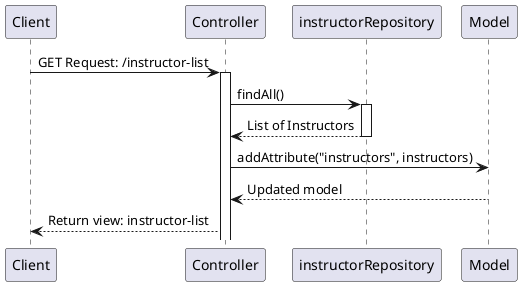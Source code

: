 @startuml
participant Client
participant Controller
participant instructorRepository
participant Model

Client -> Controller: GET Request: /instructor-list
activate Controller
Controller -> instructorRepository: findAll()
activate instructorRepository
instructorRepository --> Controller: List of Instructors
deactivate instructorRepository
Controller -> Model: addAttribute("instructors", instructors)
Model --> Controller: Updated model
Controller --> Client: Return view: instructor-list
@enduml
